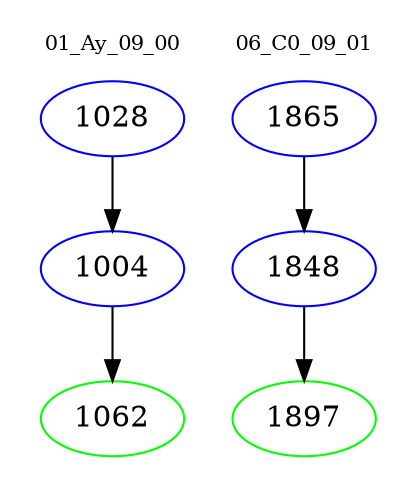 digraph{
subgraph cluster_0 {
color = white
label = "01_Ay_09_00";
fontsize=10;
T0_1028 [label="1028", color="blue"]
T0_1028 -> T0_1004 [color="black"]
T0_1004 [label="1004", color="blue"]
T0_1004 -> T0_1062 [color="black"]
T0_1062 [label="1062", color="green"]
}
subgraph cluster_1 {
color = white
label = "06_C0_09_01";
fontsize=10;
T1_1865 [label="1865", color="blue"]
T1_1865 -> T1_1848 [color="black"]
T1_1848 [label="1848", color="blue"]
T1_1848 -> T1_1897 [color="black"]
T1_1897 [label="1897", color="green"]
}
}
